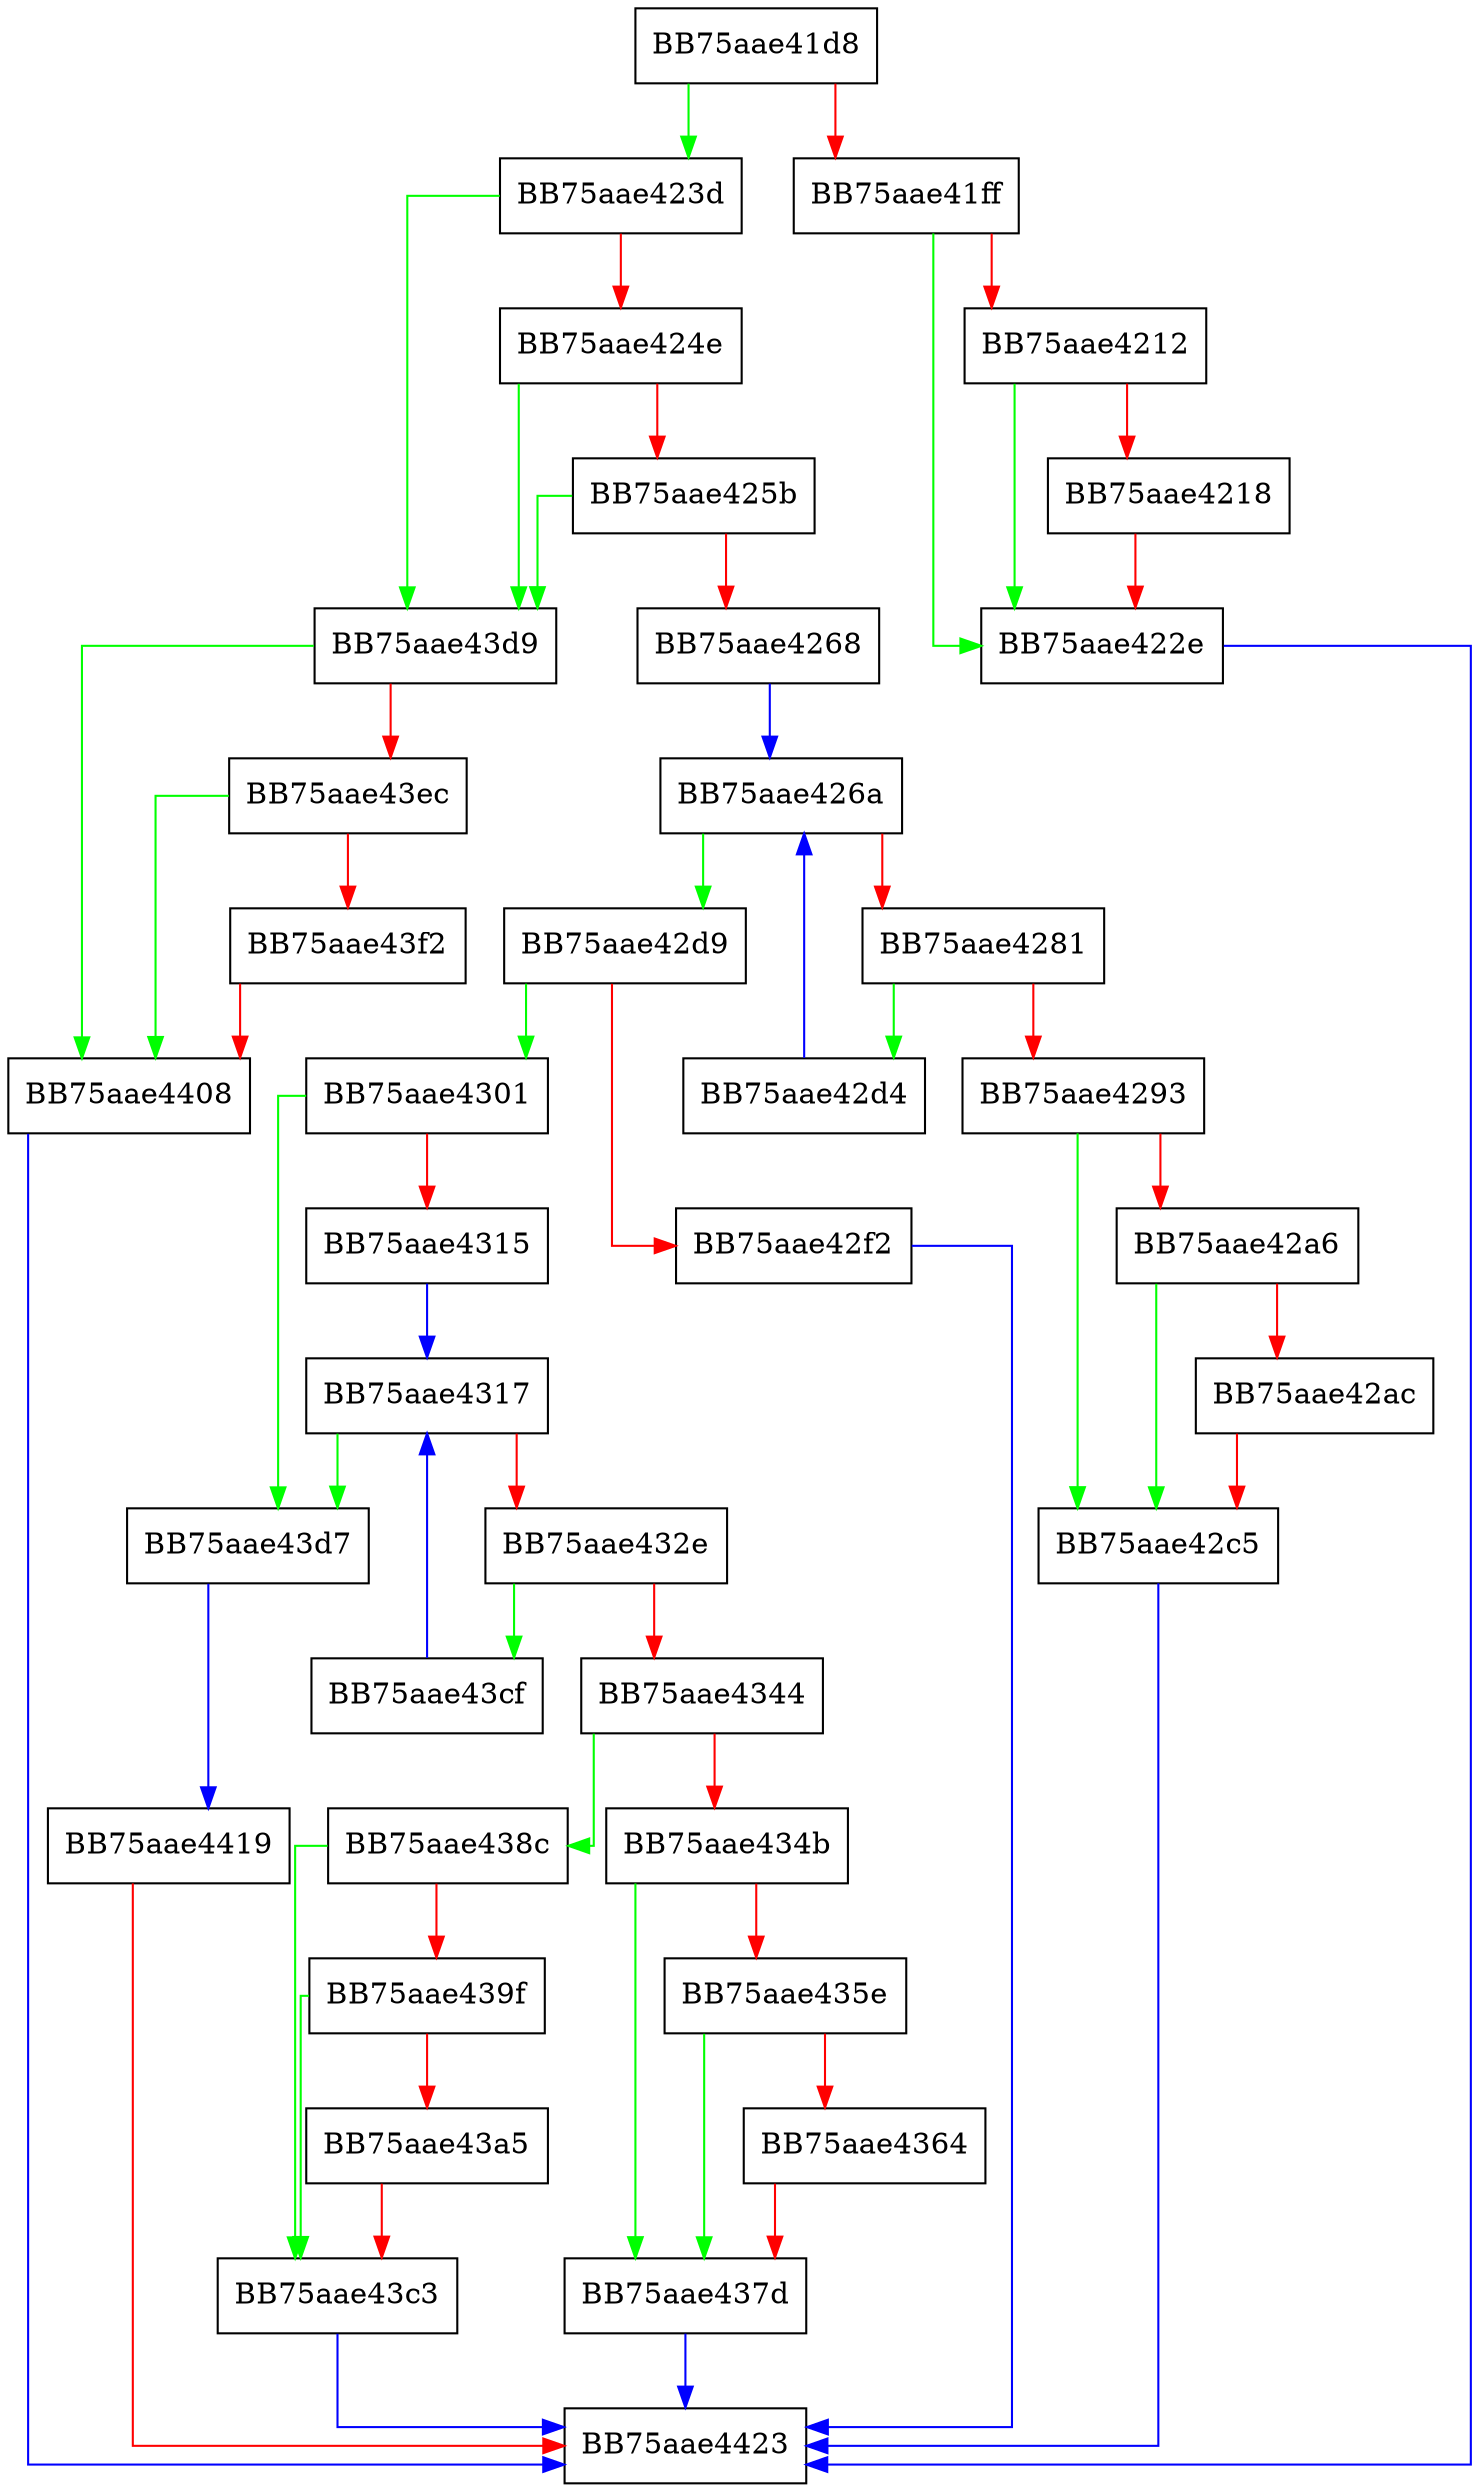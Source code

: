 digraph FpChainIsValid {
  node [shape="box"];
  graph [splines=ortho];
  BB75aae41d8 -> BB75aae423d [color="green"];
  BB75aae41d8 -> BB75aae41ff [color="red"];
  BB75aae41ff -> BB75aae422e [color="green"];
  BB75aae41ff -> BB75aae4212 [color="red"];
  BB75aae4212 -> BB75aae422e [color="green"];
  BB75aae4212 -> BB75aae4218 [color="red"];
  BB75aae4218 -> BB75aae422e [color="red"];
  BB75aae422e -> BB75aae4423 [color="blue"];
  BB75aae423d -> BB75aae43d9 [color="green"];
  BB75aae423d -> BB75aae424e [color="red"];
  BB75aae424e -> BB75aae43d9 [color="green"];
  BB75aae424e -> BB75aae425b [color="red"];
  BB75aae425b -> BB75aae43d9 [color="green"];
  BB75aae425b -> BB75aae4268 [color="red"];
  BB75aae4268 -> BB75aae426a [color="blue"];
  BB75aae426a -> BB75aae42d9 [color="green"];
  BB75aae426a -> BB75aae4281 [color="red"];
  BB75aae4281 -> BB75aae42d4 [color="green"];
  BB75aae4281 -> BB75aae4293 [color="red"];
  BB75aae4293 -> BB75aae42c5 [color="green"];
  BB75aae4293 -> BB75aae42a6 [color="red"];
  BB75aae42a6 -> BB75aae42c5 [color="green"];
  BB75aae42a6 -> BB75aae42ac [color="red"];
  BB75aae42ac -> BB75aae42c5 [color="red"];
  BB75aae42c5 -> BB75aae4423 [color="blue"];
  BB75aae42d4 -> BB75aae426a [color="blue"];
  BB75aae42d9 -> BB75aae4301 [color="green"];
  BB75aae42d9 -> BB75aae42f2 [color="red"];
  BB75aae42f2 -> BB75aae4423 [color="blue"];
  BB75aae4301 -> BB75aae43d7 [color="green"];
  BB75aae4301 -> BB75aae4315 [color="red"];
  BB75aae4315 -> BB75aae4317 [color="blue"];
  BB75aae4317 -> BB75aae43d7 [color="green"];
  BB75aae4317 -> BB75aae432e [color="red"];
  BB75aae432e -> BB75aae43cf [color="green"];
  BB75aae432e -> BB75aae4344 [color="red"];
  BB75aae4344 -> BB75aae438c [color="green"];
  BB75aae4344 -> BB75aae434b [color="red"];
  BB75aae434b -> BB75aae437d [color="green"];
  BB75aae434b -> BB75aae435e [color="red"];
  BB75aae435e -> BB75aae437d [color="green"];
  BB75aae435e -> BB75aae4364 [color="red"];
  BB75aae4364 -> BB75aae437d [color="red"];
  BB75aae437d -> BB75aae4423 [color="blue"];
  BB75aae438c -> BB75aae43c3 [color="green"];
  BB75aae438c -> BB75aae439f [color="red"];
  BB75aae439f -> BB75aae43c3 [color="green"];
  BB75aae439f -> BB75aae43a5 [color="red"];
  BB75aae43a5 -> BB75aae43c3 [color="red"];
  BB75aae43c3 -> BB75aae4423 [color="blue"];
  BB75aae43cf -> BB75aae4317 [color="blue"];
  BB75aae43d7 -> BB75aae4419 [color="blue"];
  BB75aae43d9 -> BB75aae4408 [color="green"];
  BB75aae43d9 -> BB75aae43ec [color="red"];
  BB75aae43ec -> BB75aae4408 [color="green"];
  BB75aae43ec -> BB75aae43f2 [color="red"];
  BB75aae43f2 -> BB75aae4408 [color="red"];
  BB75aae4408 -> BB75aae4423 [color="blue"];
  BB75aae4419 -> BB75aae4423 [color="red"];
}